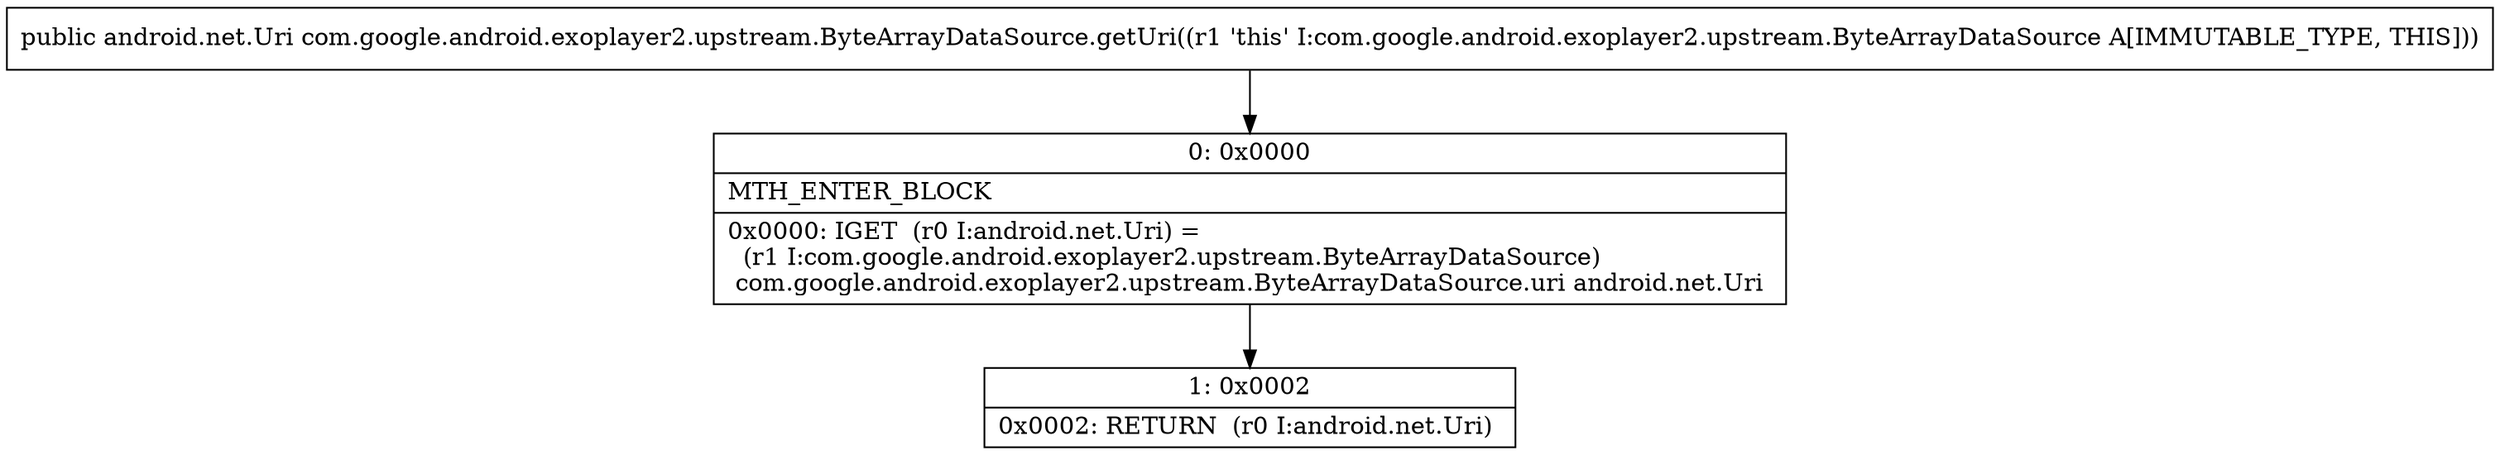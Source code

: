digraph "CFG forcom.google.android.exoplayer2.upstream.ByteArrayDataSource.getUri()Landroid\/net\/Uri;" {
Node_0 [shape=record,label="{0\:\ 0x0000|MTH_ENTER_BLOCK\l|0x0000: IGET  (r0 I:android.net.Uri) = \l  (r1 I:com.google.android.exoplayer2.upstream.ByteArrayDataSource)\l com.google.android.exoplayer2.upstream.ByteArrayDataSource.uri android.net.Uri \l}"];
Node_1 [shape=record,label="{1\:\ 0x0002|0x0002: RETURN  (r0 I:android.net.Uri) \l}"];
MethodNode[shape=record,label="{public android.net.Uri com.google.android.exoplayer2.upstream.ByteArrayDataSource.getUri((r1 'this' I:com.google.android.exoplayer2.upstream.ByteArrayDataSource A[IMMUTABLE_TYPE, THIS])) }"];
MethodNode -> Node_0;
Node_0 -> Node_1;
}

